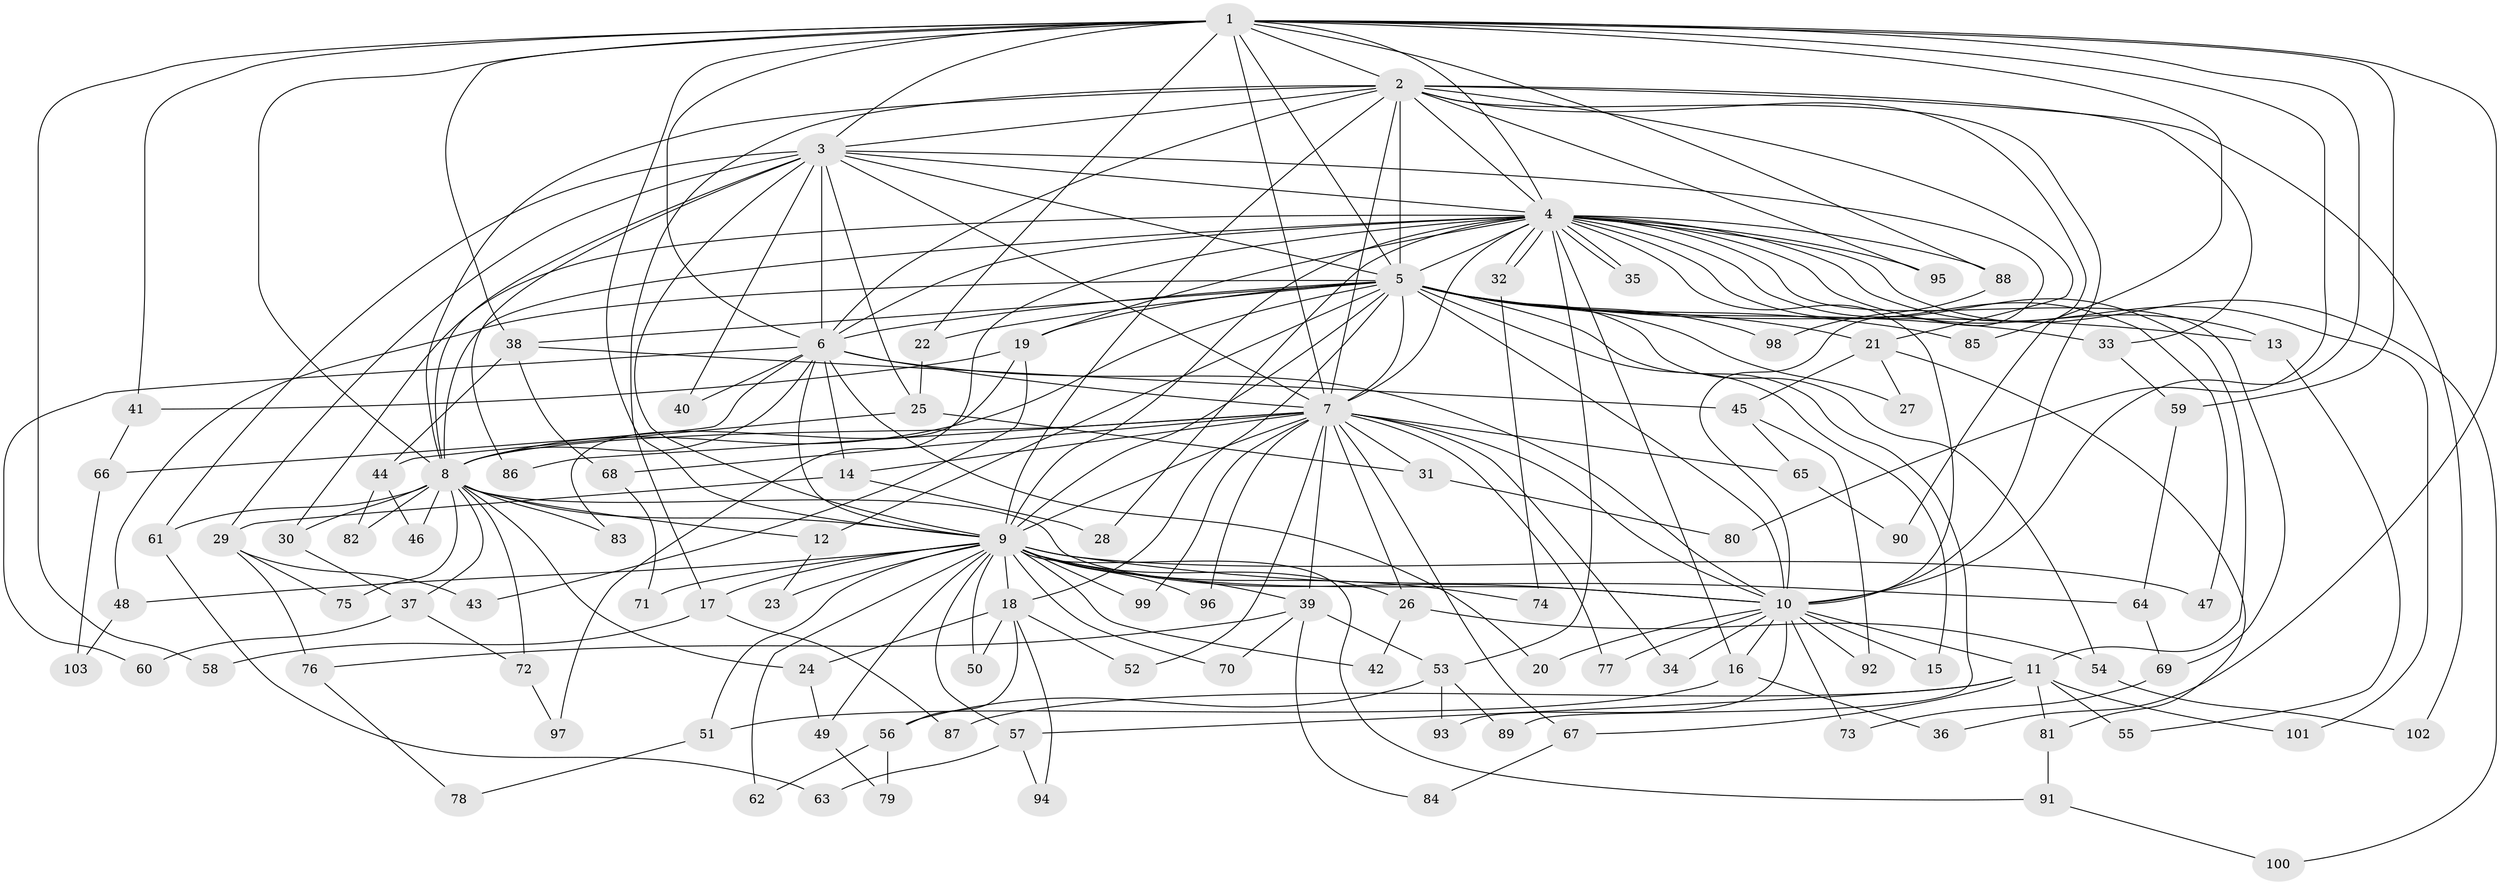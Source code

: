 // coarse degree distribution, {23: 0.0136986301369863, 24: 0.0273972602739726, 18: 0.0273972602739726, 3: 0.3424657534246575, 2: 0.3013698630136986, 4: 0.1232876712328767, 5: 0.0684931506849315, 1: 0.0136986301369863, 12: 0.0136986301369863, 6: 0.0136986301369863, 16: 0.0273972602739726, 11: 0.0136986301369863, 7: 0.0136986301369863}
// Generated by graph-tools (version 1.1) at 2025/36/03/04/25 23:36:16]
// undirected, 103 vertices, 231 edges
graph export_dot {
  node [color=gray90,style=filled];
  1;
  2;
  3;
  4;
  5;
  6;
  7;
  8;
  9;
  10;
  11;
  12;
  13;
  14;
  15;
  16;
  17;
  18;
  19;
  20;
  21;
  22;
  23;
  24;
  25;
  26;
  27;
  28;
  29;
  30;
  31;
  32;
  33;
  34;
  35;
  36;
  37;
  38;
  39;
  40;
  41;
  42;
  43;
  44;
  45;
  46;
  47;
  48;
  49;
  50;
  51;
  52;
  53;
  54;
  55;
  56;
  57;
  58;
  59;
  60;
  61;
  62;
  63;
  64;
  65;
  66;
  67;
  68;
  69;
  70;
  71;
  72;
  73;
  74;
  75;
  76;
  77;
  78;
  79;
  80;
  81;
  82;
  83;
  84;
  85;
  86;
  87;
  88;
  89;
  90;
  91;
  92;
  93;
  94;
  95;
  96;
  97;
  98;
  99;
  100;
  101;
  102;
  103;
  1 -- 2;
  1 -- 3;
  1 -- 4;
  1 -- 5;
  1 -- 6;
  1 -- 7;
  1 -- 8;
  1 -- 9;
  1 -- 10;
  1 -- 22;
  1 -- 36;
  1 -- 38;
  1 -- 41;
  1 -- 58;
  1 -- 59;
  1 -- 80;
  1 -- 85;
  1 -- 88;
  2 -- 3;
  2 -- 4;
  2 -- 5;
  2 -- 6;
  2 -- 7;
  2 -- 8;
  2 -- 9;
  2 -- 10;
  2 -- 17;
  2 -- 21;
  2 -- 33;
  2 -- 90;
  2 -- 95;
  2 -- 102;
  3 -- 4;
  3 -- 5;
  3 -- 6;
  3 -- 7;
  3 -- 8;
  3 -- 9;
  3 -- 10;
  3 -- 25;
  3 -- 29;
  3 -- 40;
  3 -- 61;
  3 -- 86;
  4 -- 5;
  4 -- 6;
  4 -- 7;
  4 -- 8;
  4 -- 9;
  4 -- 10;
  4 -- 11;
  4 -- 13;
  4 -- 16;
  4 -- 19;
  4 -- 28;
  4 -- 30;
  4 -- 32;
  4 -- 32;
  4 -- 35;
  4 -- 35;
  4 -- 47;
  4 -- 53;
  4 -- 69;
  4 -- 88;
  4 -- 95;
  4 -- 97;
  4 -- 100;
  4 -- 101;
  5 -- 6;
  5 -- 7;
  5 -- 8;
  5 -- 9;
  5 -- 10;
  5 -- 12;
  5 -- 13;
  5 -- 15;
  5 -- 18;
  5 -- 19;
  5 -- 21;
  5 -- 22;
  5 -- 27;
  5 -- 33;
  5 -- 38;
  5 -- 48;
  5 -- 54;
  5 -- 85;
  5 -- 89;
  5 -- 98;
  6 -- 7;
  6 -- 8;
  6 -- 9;
  6 -- 10;
  6 -- 14;
  6 -- 20;
  6 -- 40;
  6 -- 60;
  6 -- 66;
  7 -- 8;
  7 -- 9;
  7 -- 10;
  7 -- 14;
  7 -- 26;
  7 -- 31;
  7 -- 34;
  7 -- 39;
  7 -- 52;
  7 -- 65;
  7 -- 67;
  7 -- 68;
  7 -- 77;
  7 -- 86;
  7 -- 96;
  7 -- 99;
  8 -- 9;
  8 -- 10;
  8 -- 12;
  8 -- 24;
  8 -- 30;
  8 -- 37;
  8 -- 46;
  8 -- 61;
  8 -- 72;
  8 -- 75;
  8 -- 82;
  8 -- 83;
  9 -- 10;
  9 -- 17;
  9 -- 18;
  9 -- 23;
  9 -- 26;
  9 -- 39;
  9 -- 42;
  9 -- 47;
  9 -- 48;
  9 -- 49;
  9 -- 50;
  9 -- 51;
  9 -- 57;
  9 -- 62;
  9 -- 64;
  9 -- 70;
  9 -- 71;
  9 -- 74;
  9 -- 91;
  9 -- 96;
  9 -- 99;
  10 -- 11;
  10 -- 15;
  10 -- 16;
  10 -- 20;
  10 -- 34;
  10 -- 73;
  10 -- 77;
  10 -- 92;
  10 -- 93;
  11 -- 55;
  11 -- 57;
  11 -- 67;
  11 -- 81;
  11 -- 87;
  11 -- 101;
  12 -- 23;
  13 -- 55;
  14 -- 28;
  14 -- 29;
  16 -- 36;
  16 -- 51;
  17 -- 58;
  17 -- 87;
  18 -- 24;
  18 -- 50;
  18 -- 52;
  18 -- 56;
  18 -- 94;
  19 -- 41;
  19 -- 43;
  19 -- 83;
  21 -- 27;
  21 -- 45;
  21 -- 81;
  22 -- 25;
  24 -- 49;
  25 -- 31;
  25 -- 44;
  26 -- 42;
  26 -- 54;
  29 -- 43;
  29 -- 75;
  29 -- 76;
  30 -- 37;
  31 -- 80;
  32 -- 74;
  33 -- 59;
  37 -- 60;
  37 -- 72;
  38 -- 44;
  38 -- 45;
  38 -- 68;
  39 -- 53;
  39 -- 70;
  39 -- 76;
  39 -- 84;
  41 -- 66;
  44 -- 46;
  44 -- 82;
  45 -- 65;
  45 -- 92;
  48 -- 103;
  49 -- 79;
  51 -- 78;
  53 -- 56;
  53 -- 89;
  53 -- 93;
  54 -- 102;
  56 -- 62;
  56 -- 79;
  57 -- 63;
  57 -- 94;
  59 -- 64;
  61 -- 63;
  64 -- 69;
  65 -- 90;
  66 -- 103;
  67 -- 84;
  68 -- 71;
  69 -- 73;
  72 -- 97;
  76 -- 78;
  81 -- 91;
  88 -- 98;
  91 -- 100;
}
